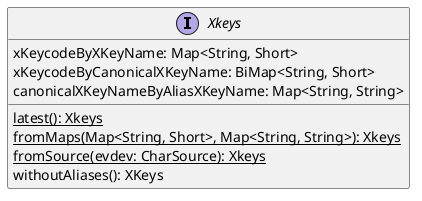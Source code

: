 @startuml XKeys

interface "Xkeys" {
  {static} latest(): Xkeys
  {static} fromMaps(Map<String, Short>, Map<String, String>): Xkeys
  {static} fromSource(evdev: CharSource): Xkeys
  xKeycodeByXKeyName: Map<String, Short>
  xKeycodeByCanonicalXKeyName: BiMap<String, Short>
  canonicalXKeyNameByAliasXKeyName: Map<String, String>
  withoutAliases(): XKeys
}

@enduml